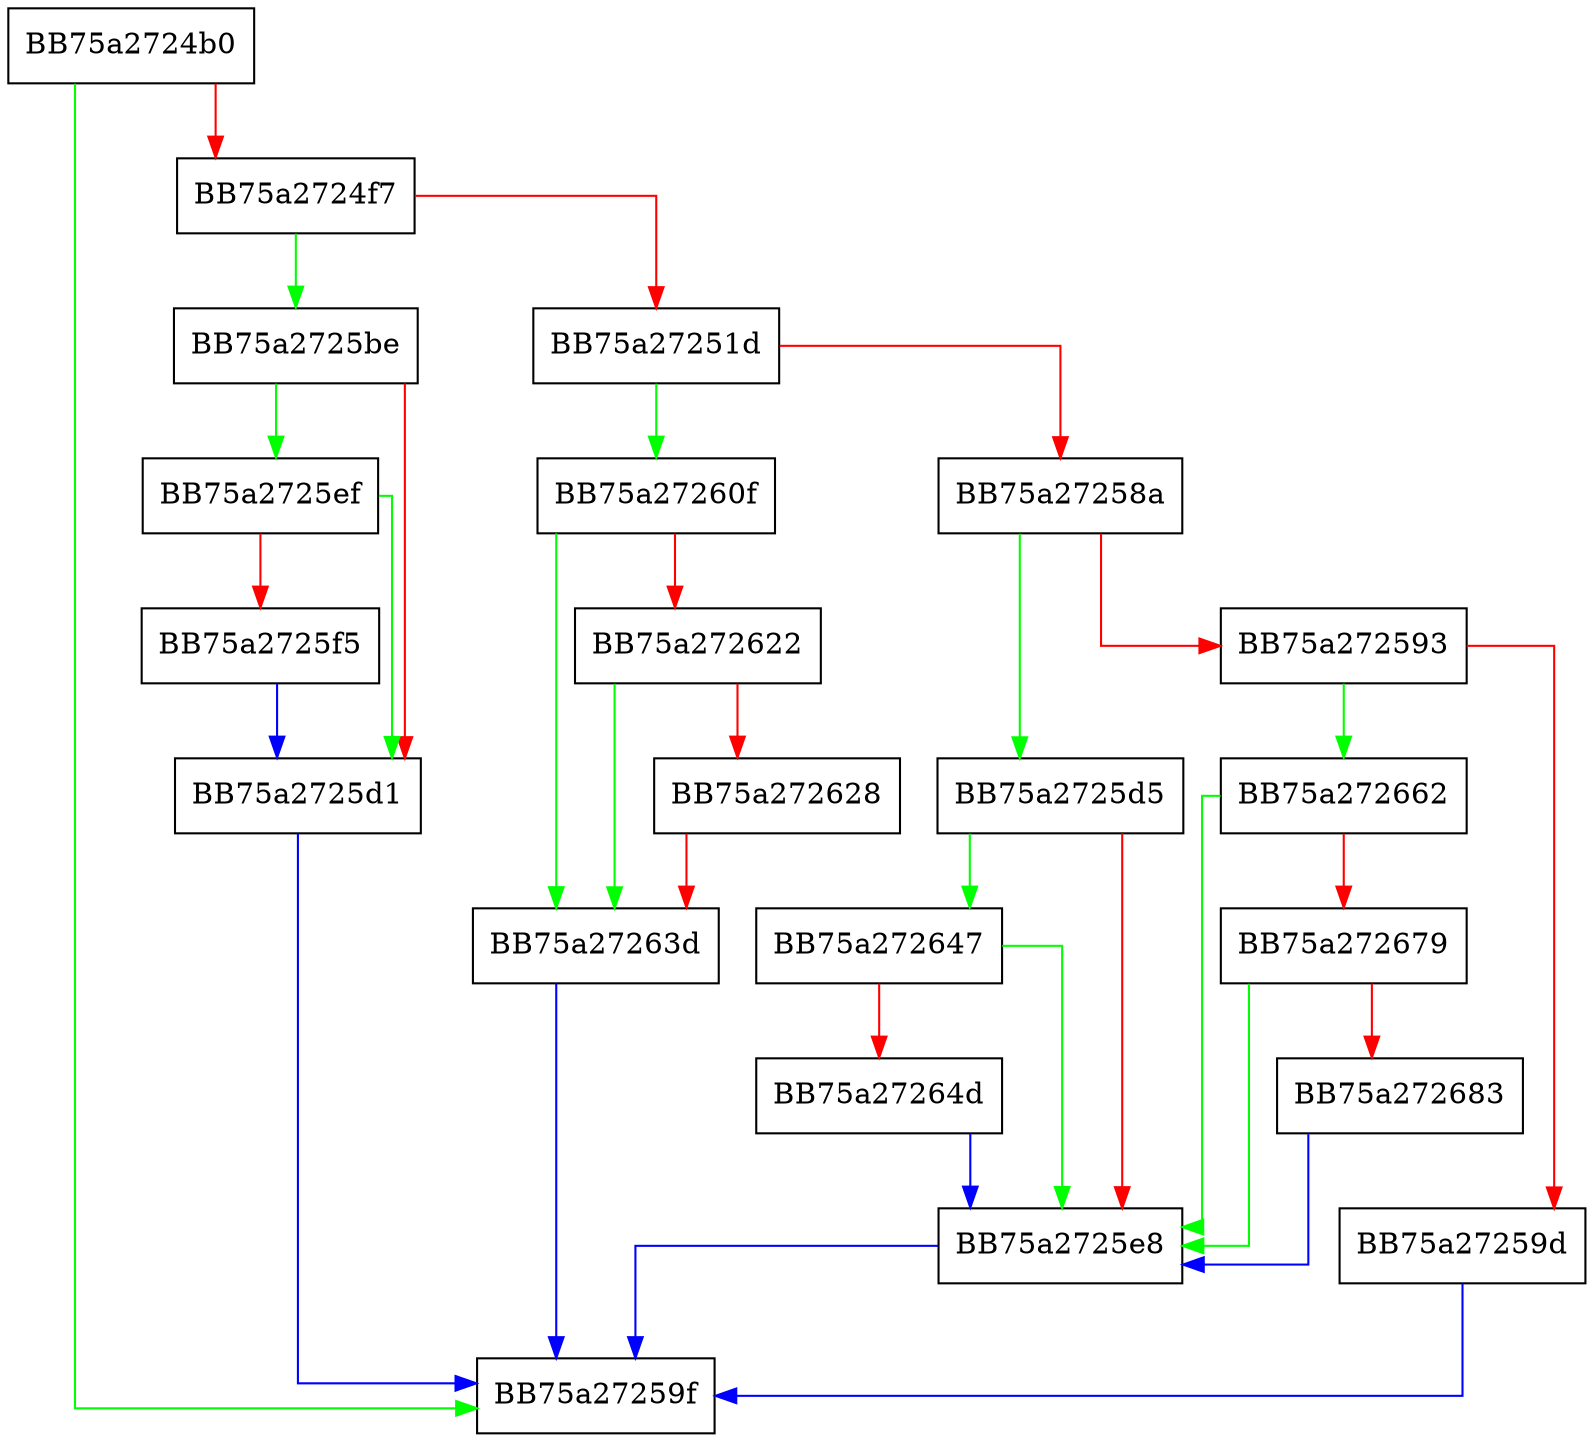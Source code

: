 digraph GetDirEntry {
  node [shape="box"];
  graph [splines=ortho];
  BB75a2724b0 -> BB75a27259f [color="green"];
  BB75a2724b0 -> BB75a2724f7 [color="red"];
  BB75a2724f7 -> BB75a2725be [color="green"];
  BB75a2724f7 -> BB75a27251d [color="red"];
  BB75a27251d -> BB75a27260f [color="green"];
  BB75a27251d -> BB75a27258a [color="red"];
  BB75a27258a -> BB75a2725d5 [color="green"];
  BB75a27258a -> BB75a272593 [color="red"];
  BB75a272593 -> BB75a272662 [color="green"];
  BB75a272593 -> BB75a27259d [color="red"];
  BB75a27259d -> BB75a27259f [color="blue"];
  BB75a2725be -> BB75a2725ef [color="green"];
  BB75a2725be -> BB75a2725d1 [color="red"];
  BB75a2725d1 -> BB75a27259f [color="blue"];
  BB75a2725d5 -> BB75a272647 [color="green"];
  BB75a2725d5 -> BB75a2725e8 [color="red"];
  BB75a2725e8 -> BB75a27259f [color="blue"];
  BB75a2725ef -> BB75a2725d1 [color="green"];
  BB75a2725ef -> BB75a2725f5 [color="red"];
  BB75a2725f5 -> BB75a2725d1 [color="blue"];
  BB75a27260f -> BB75a27263d [color="green"];
  BB75a27260f -> BB75a272622 [color="red"];
  BB75a272622 -> BB75a27263d [color="green"];
  BB75a272622 -> BB75a272628 [color="red"];
  BB75a272628 -> BB75a27263d [color="red"];
  BB75a27263d -> BB75a27259f [color="blue"];
  BB75a272647 -> BB75a2725e8 [color="green"];
  BB75a272647 -> BB75a27264d [color="red"];
  BB75a27264d -> BB75a2725e8 [color="blue"];
  BB75a272662 -> BB75a2725e8 [color="green"];
  BB75a272662 -> BB75a272679 [color="red"];
  BB75a272679 -> BB75a2725e8 [color="green"];
  BB75a272679 -> BB75a272683 [color="red"];
  BB75a272683 -> BB75a2725e8 [color="blue"];
}